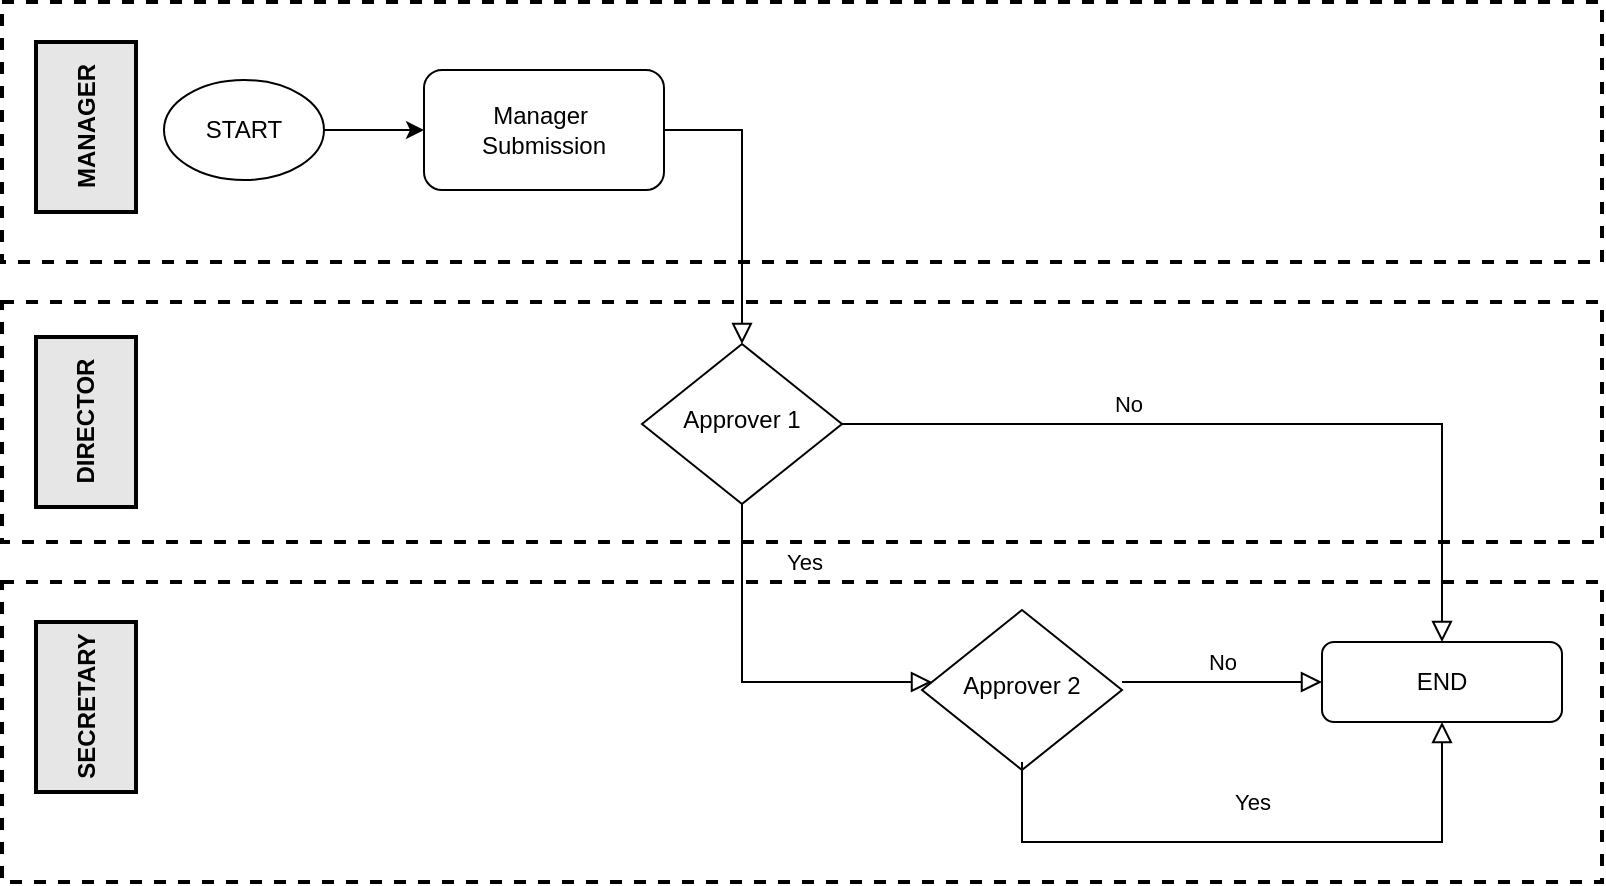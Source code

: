 <mxfile version="13.6.4" type="github">
  <diagram id="C5RBs43oDa-KdzZeNtuy" name="Page-1">
    <mxGraphModel dx="1117" dy="683" grid="1" gridSize="10" guides="1" tooltips="1" connect="1" arrows="1" fold="1" page="1" pageScale="1" pageWidth="827" pageHeight="1169" math="0" shadow="0">
      <root>
        <mxCell id="WIyWlLk6GJQsqaUBKTNV-0" />
        <mxCell id="WIyWlLk6GJQsqaUBKTNV-1" parent="WIyWlLk6GJQsqaUBKTNV-0" />
        <mxCell id="xzJ1HYRgYLCZHNQrRcVz-12" value="" style="rounded=0;whiteSpace=wrap;html=1;dashed=1;strokeWidth=2;fillColor=none;perimeterSpacing=0;" vertex="1" parent="WIyWlLk6GJQsqaUBKTNV-1">
          <mxGeometry x="10" y="310" width="800" height="150" as="geometry" />
        </mxCell>
        <mxCell id="xzJ1HYRgYLCZHNQrRcVz-13" value="" style="rounded=0;whiteSpace=wrap;html=1;dashed=1;strokeWidth=2;fillColor=none;perimeterSpacing=0;" vertex="1" parent="WIyWlLk6GJQsqaUBKTNV-1">
          <mxGeometry x="10" y="170" width="800" height="120" as="geometry" />
        </mxCell>
        <mxCell id="xzJ1HYRgYLCZHNQrRcVz-10" value="" style="rounded=0;whiteSpace=wrap;html=1;dashed=1;strokeWidth=2;fillColor=none;perimeterSpacing=0;" vertex="1" parent="WIyWlLk6GJQsqaUBKTNV-1">
          <mxGeometry x="10" y="20" width="800" height="130" as="geometry" />
        </mxCell>
        <mxCell id="WIyWlLk6GJQsqaUBKTNV-2" value="" style="rounded=0;html=1;jettySize=auto;orthogonalLoop=1;fontSize=11;endArrow=block;endFill=0;endSize=8;strokeWidth=1;shadow=0;labelBackgroundColor=none;edgeStyle=orthogonalEdgeStyle;exitX=1;exitY=0.5;exitDx=0;exitDy=0;" parent="WIyWlLk6GJQsqaUBKTNV-1" source="xzJ1HYRgYLCZHNQrRcVz-3" target="WIyWlLk6GJQsqaUBKTNV-6" edge="1">
          <mxGeometry relative="1" as="geometry">
            <mxPoint x="150" y="150" as="sourcePoint" />
          </mxGeometry>
        </mxCell>
        <mxCell id="WIyWlLk6GJQsqaUBKTNV-4" value="Yes" style="rounded=0;html=1;jettySize=auto;orthogonalLoop=1;fontSize=11;endArrow=block;endFill=0;endSize=8;strokeWidth=1;shadow=0;labelBackgroundColor=none;edgeStyle=orthogonalEdgeStyle;" parent="WIyWlLk6GJQsqaUBKTNV-1" source="WIyWlLk6GJQsqaUBKTNV-6" target="WIyWlLk6GJQsqaUBKTNV-10" edge="1">
          <mxGeometry x="0.3" y="60" relative="1" as="geometry">
            <mxPoint as="offset" />
            <Array as="points">
              <mxPoint x="380" y="360" />
            </Array>
          </mxGeometry>
        </mxCell>
        <mxCell id="WIyWlLk6GJQsqaUBKTNV-5" value="No" style="edgeStyle=orthogonalEdgeStyle;rounded=0;html=1;jettySize=auto;orthogonalLoop=1;fontSize=11;endArrow=block;endFill=0;endSize=8;strokeWidth=1;shadow=0;labelBackgroundColor=none;" parent="WIyWlLk6GJQsqaUBKTNV-1" source="WIyWlLk6GJQsqaUBKTNV-6" target="WIyWlLk6GJQsqaUBKTNV-7" edge="1">
          <mxGeometry x="-0.302" y="10" relative="1" as="geometry">
            <mxPoint as="offset" />
          </mxGeometry>
        </mxCell>
        <mxCell id="WIyWlLk6GJQsqaUBKTNV-6" value="Approver 1&lt;br&gt;" style="rhombus;whiteSpace=wrap;html=1;shadow=0;fontFamily=Helvetica;fontSize=12;align=center;strokeWidth=1;spacing=6;spacingTop=-4;" parent="WIyWlLk6GJQsqaUBKTNV-1" vertex="1">
          <mxGeometry x="330" y="191" width="100" height="80" as="geometry" />
        </mxCell>
        <mxCell id="WIyWlLk6GJQsqaUBKTNV-7" value="END" style="rounded=1;whiteSpace=wrap;html=1;fontSize=12;glass=0;strokeWidth=1;shadow=0;" parent="WIyWlLk6GJQsqaUBKTNV-1" vertex="1">
          <mxGeometry x="670" y="340" width="120" height="40" as="geometry" />
        </mxCell>
        <mxCell id="WIyWlLk6GJQsqaUBKTNV-10" value="Approver 2&lt;br&gt;" style="rhombus;whiteSpace=wrap;html=1;shadow=0;fontFamily=Helvetica;fontSize=12;align=center;strokeWidth=1;spacing=6;spacingTop=-4;" parent="WIyWlLk6GJQsqaUBKTNV-1" vertex="1">
          <mxGeometry x="470" y="324" width="100" height="80" as="geometry" />
        </mxCell>
        <mxCell id="xzJ1HYRgYLCZHNQrRcVz-4" style="edgeStyle=orthogonalEdgeStyle;rounded=0;orthogonalLoop=1;jettySize=auto;html=1;entryX=0;entryY=0.5;entryDx=0;entryDy=0;" edge="1" parent="WIyWlLk6GJQsqaUBKTNV-1" source="xzJ1HYRgYLCZHNQrRcVz-2" target="xzJ1HYRgYLCZHNQrRcVz-3">
          <mxGeometry relative="1" as="geometry" />
        </mxCell>
        <mxCell id="xzJ1HYRgYLCZHNQrRcVz-2" value="START" style="ellipse;whiteSpace=wrap;html=1;" vertex="1" parent="WIyWlLk6GJQsqaUBKTNV-1">
          <mxGeometry x="91" y="59" width="80" height="50" as="geometry" />
        </mxCell>
        <mxCell id="xzJ1HYRgYLCZHNQrRcVz-3" value="Manager&amp;nbsp;&lt;br&gt;Submission" style="rounded=1;whiteSpace=wrap;html=1;" vertex="1" parent="WIyWlLk6GJQsqaUBKTNV-1">
          <mxGeometry x="221" y="54" width="120" height="60" as="geometry" />
        </mxCell>
        <mxCell id="xzJ1HYRgYLCZHNQrRcVz-6" value="No" style="edgeStyle=orthogonalEdgeStyle;rounded=0;html=1;jettySize=auto;orthogonalLoop=1;fontSize=11;endArrow=block;endFill=0;endSize=8;strokeWidth=1;shadow=0;labelBackgroundColor=none;entryX=0;entryY=0.5;entryDx=0;entryDy=0;" edge="1" parent="WIyWlLk6GJQsqaUBKTNV-1" target="WIyWlLk6GJQsqaUBKTNV-7">
          <mxGeometry y="10" relative="1" as="geometry">
            <mxPoint as="offset" />
            <mxPoint x="570" y="360" as="sourcePoint" />
            <mxPoint x="730" y="490" as="targetPoint" />
            <Array as="points">
              <mxPoint x="620" y="360" />
              <mxPoint x="620" y="360" />
            </Array>
          </mxGeometry>
        </mxCell>
        <mxCell id="xzJ1HYRgYLCZHNQrRcVz-7" value="Yes" style="rounded=0;html=1;jettySize=auto;orthogonalLoop=1;fontSize=11;endArrow=block;endFill=0;endSize=8;strokeWidth=1;shadow=0;labelBackgroundColor=none;edgeStyle=orthogonalEdgeStyle;entryX=0.5;entryY=1;entryDx=0;entryDy=0;" edge="1" parent="WIyWlLk6GJQsqaUBKTNV-1" target="WIyWlLk6GJQsqaUBKTNV-7">
          <mxGeometry y="20" relative="1" as="geometry">
            <mxPoint as="offset" />
            <mxPoint x="520.0" y="400.0" as="sourcePoint" />
            <mxPoint x="770" y="440" as="targetPoint" />
            <Array as="points">
              <mxPoint x="520" y="440" />
              <mxPoint x="730" y="440" />
            </Array>
          </mxGeometry>
        </mxCell>
        <mxCell id="xzJ1HYRgYLCZHNQrRcVz-14" value="&lt;b style=&quot;background-color: rgb(230 , 230 , 230)&quot;&gt;DIRECTOR&lt;/b&gt;" style="rounded=0;whiteSpace=wrap;html=1;strokeWidth=2;gradientColor=none;direction=north;verticalAlign=middle;horizontal=0;fillColor=#E6E6E6;" vertex="1" parent="WIyWlLk6GJQsqaUBKTNV-1">
          <mxGeometry x="27" y="187.5" width="50" height="85" as="geometry" />
        </mxCell>
        <mxCell id="xzJ1HYRgYLCZHNQrRcVz-15" value="&lt;b style=&quot;background-color: rgb(230 , 230 , 230)&quot;&gt;MANAGER&lt;/b&gt;" style="rounded=0;whiteSpace=wrap;html=1;strokeWidth=2;gradientColor=none;direction=north;verticalAlign=middle;horizontal=0;fillColor=#E6E6E6;" vertex="1" parent="WIyWlLk6GJQsqaUBKTNV-1">
          <mxGeometry x="27" y="40" width="50" height="85" as="geometry" />
        </mxCell>
        <mxCell id="xzJ1HYRgYLCZHNQrRcVz-16" value="&lt;b style=&quot;background-color: rgb(230 , 230 , 230)&quot;&gt;SECRETARY&lt;/b&gt;" style="rounded=0;whiteSpace=wrap;html=1;strokeWidth=2;gradientColor=none;direction=north;verticalAlign=middle;horizontal=0;fillColor=#E6E6E6;" vertex="1" parent="WIyWlLk6GJQsqaUBKTNV-1">
          <mxGeometry x="27" y="330" width="50" height="85" as="geometry" />
        </mxCell>
      </root>
    </mxGraphModel>
  </diagram>
</mxfile>
